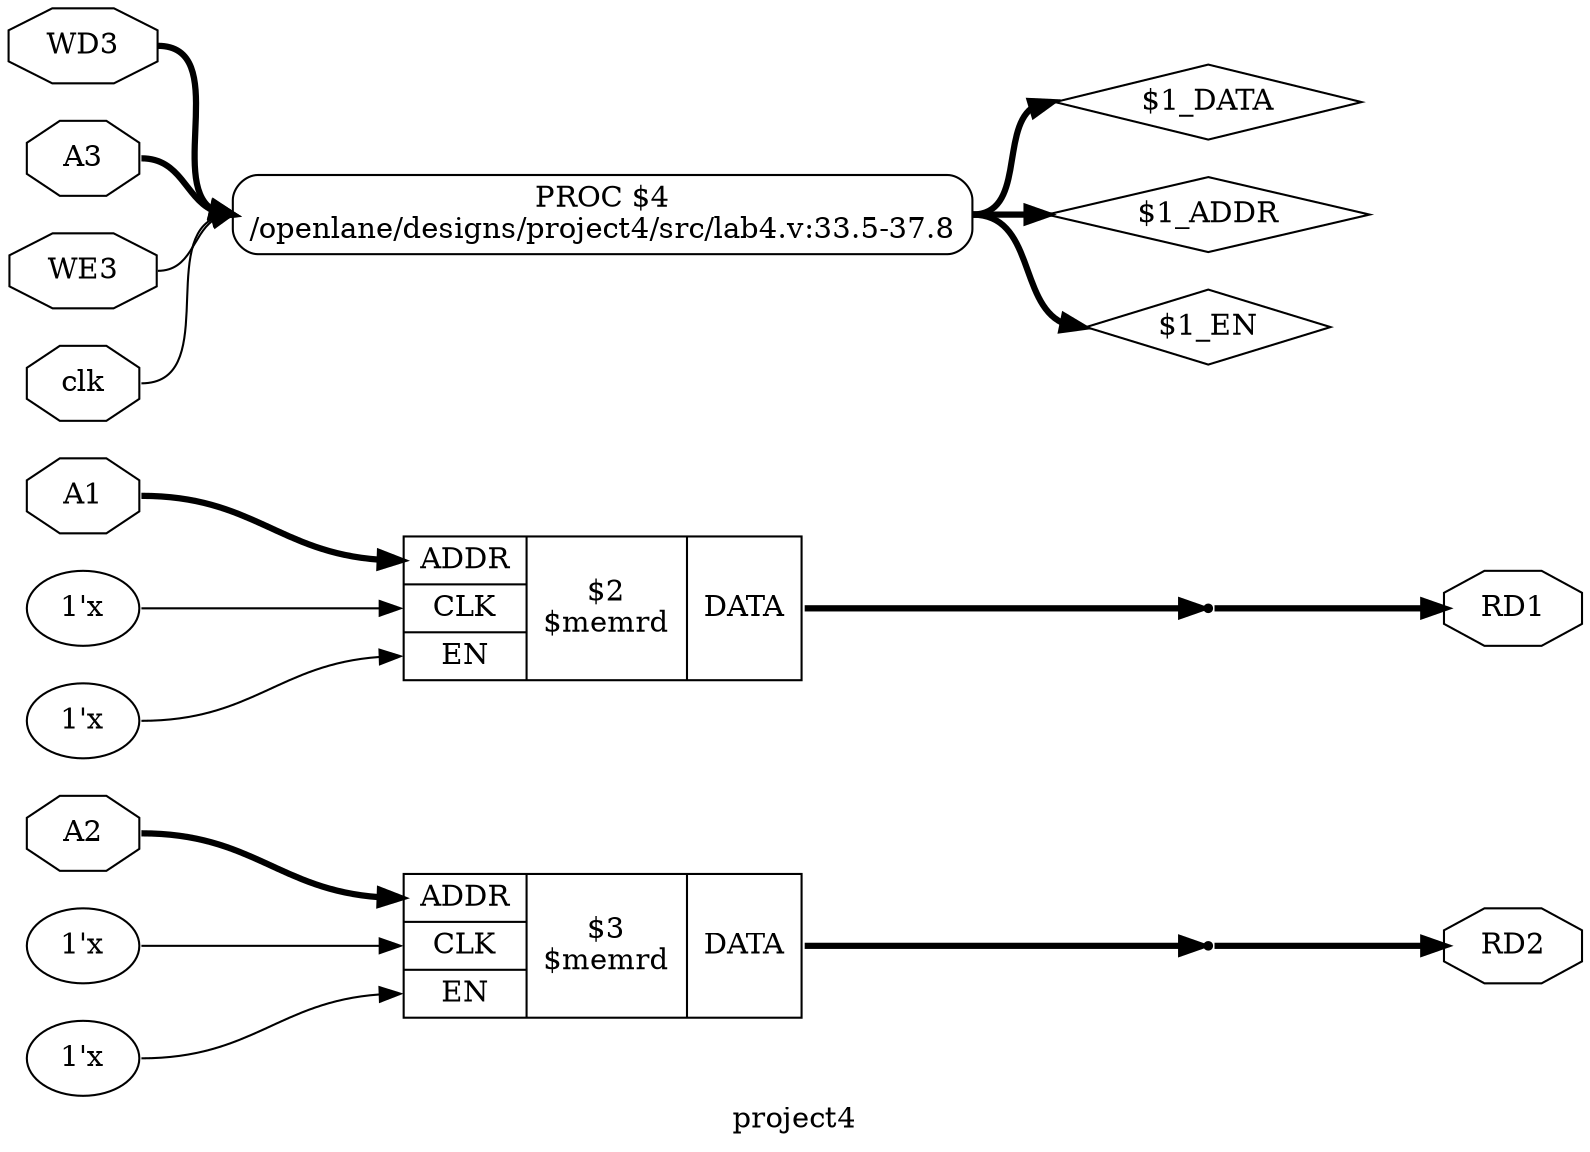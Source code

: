 digraph "project4" {
label="project4";
rankdir="LR";
remincross=true;
n12 [ shape=octagon, label="RD2", color="black", fontcolor="black" ];
n13 [ shape=octagon, label="RD1", color="black", fontcolor="black" ];
n14 [ shape=octagon, label="WD3", color="black", fontcolor="black" ];
n15 [ shape=octagon, label="A3", color="black", fontcolor="black" ];
n16 [ shape=octagon, label="A2", color="black", fontcolor="black" ];
n17 [ shape=octagon, label="A1", color="black", fontcolor="black" ];
n18 [ shape=octagon, label="WE3", color="black", fontcolor="black" ];
n19 [ shape=octagon, label="clk", color="black", fontcolor="black" ];
v0 [ label="1'x" ];
v1 [ label="1'x" ];
c24 [ shape=record, label="{{<p20> ADDR|<p21> CLK|<p22> EN}|$3\n$memrd|{<p23> DATA}}",  ];
v2 [ label="1'x" ];
v3 [ label="1'x" ];
c25 [ shape=record, label="{{<p20> ADDR|<p21> CLK|<p22> EN}|$2\n$memrd|{<p23> DATA}}",  ];
p4 [shape=box, style=rounded, label="PROC $4\n/openlane/designs/project4/src/lab4.v:33.5-37.8", ];
x5 [shape=point, ];
x6 [shape=point, ];
n10 [ shape=diamond, label="$1_DATA" ];
p4:e -> n10:w [color="black", fontcolor="black", style="setlinewidth(3)", label=""];
n11 [ shape=diamond, label="$1_ADDR" ];
p4:e -> n11:w [color="black", fontcolor="black", style="setlinewidth(3)", label=""];
x6:e -> n12:w [color="black", fontcolor="black", style="setlinewidth(3)", label=""];
x5:e -> n13:w [color="black", fontcolor="black", style="setlinewidth(3)", label=""];
n14:e -> p4:w [color="black", fontcolor="black", style="setlinewidth(3)", label=""];
n15:e -> p4:w [color="black", fontcolor="black", style="setlinewidth(3)", label=""];
n16:e -> c24:p20:w [color="black", fontcolor="black", style="setlinewidth(3)", label=""];
n17:e -> c25:p20:w [color="black", fontcolor="black", style="setlinewidth(3)", label=""];
n18:e -> p4:w [color="black", fontcolor="black", label=""];
n19:e -> p4:w [color="black", fontcolor="black", label=""];
c24:p23:e -> x6:w [color="black", fontcolor="black", style="setlinewidth(3)", label=""];
c25:p23:e -> x5:w [color="black", fontcolor="black", style="setlinewidth(3)", label=""];
n9 [ shape=diamond, label="$1_EN" ];
p4:e -> n9:w [color="black", fontcolor="black", style="setlinewidth(3)", label=""];
v0:e -> c24:p22:w [color="black", fontcolor="black", label=""];
v1:e -> c24:p21:w [color="black", fontcolor="black", label=""];
v2:e -> c25:p22:w [color="black", fontcolor="black", label=""];
v3:e -> c25:p21:w [color="black", fontcolor="black", label=""];
}

